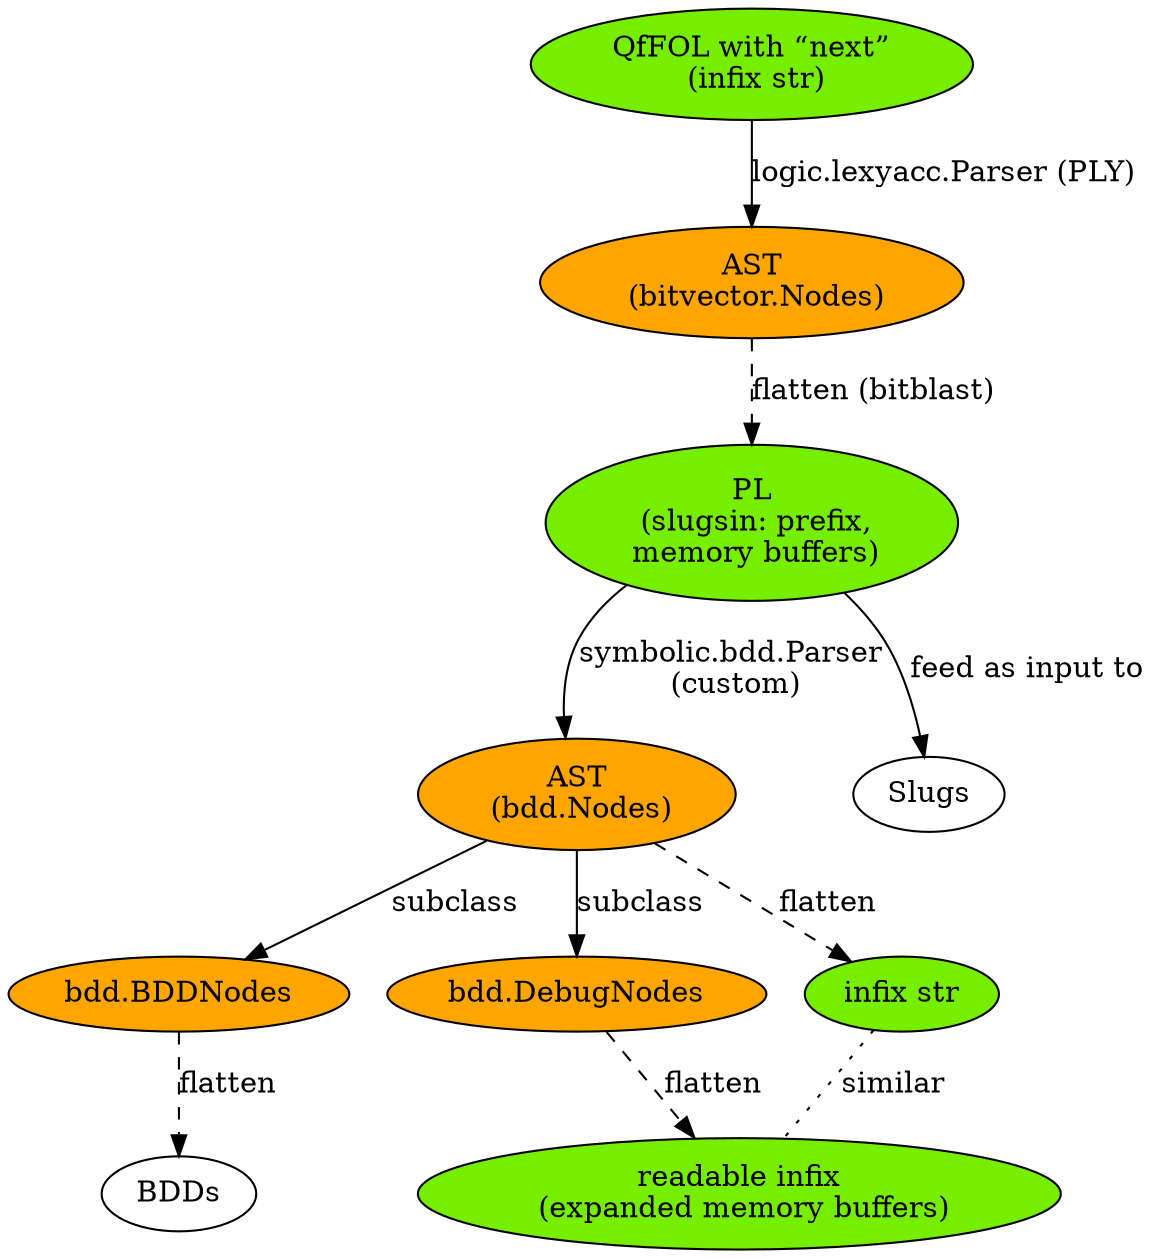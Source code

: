 /* details: FOL to BDDs or Slugs */

digraph g {
	fol [label="QfFOL with “next”\n (infix str)",
		style=filled, fillcolor=chartreuse2];
	bv [label="AST\n (bitvector.Nodes)",
		style=filled, fillcolor=orange];
	slugsin [label="PL\n (slugsin: prefix,\n memory buffers)",
		style=filled, fillcolor=chartreuse2];
	Nodes [label="AST\n (bdd.Nodes)",
		style=filled, fillcolor=orange];
	BDDNodes [label="bdd.BDDNodes",
		style=filled, fillcolor=orange];
	DebugNodes [label="bdd.DebugNodes",
		style=filled, fillcolor=orange];
	infix [label="infix str",
		style=filled, fillcolor=chartreuse2];
	debug [label="readable infix\n (expanded memory buffers)",
		style=filled, fillcolor=chartreuse2];
	bdd [label="BDDs"];
	slugs [label="Slugs"];
	
	fol -> bv [label="logic.lexyacc.Parser (PLY)"];
	bv -> slugsin [label="flatten (bitblast)", style="dashed"];
	slugsin -> slugs [label="feed as input to"];
	slugsin -> Nodes [label="symbolic.bdd.Parser\n (custom)"];
	Nodes -> BDDNodes [label="subclass"];
	Nodes -> DebugNodes [label="subclass"];
	Nodes -> infix [label="flatten", style="dashed"];
	BDDNodes -> bdd [label="flatten", style="dashed"];
	DebugNodes -> debug [label="flatten", style="dashed"];
	infix -> debug [style="dotted", dir=none, label="similar"];
}